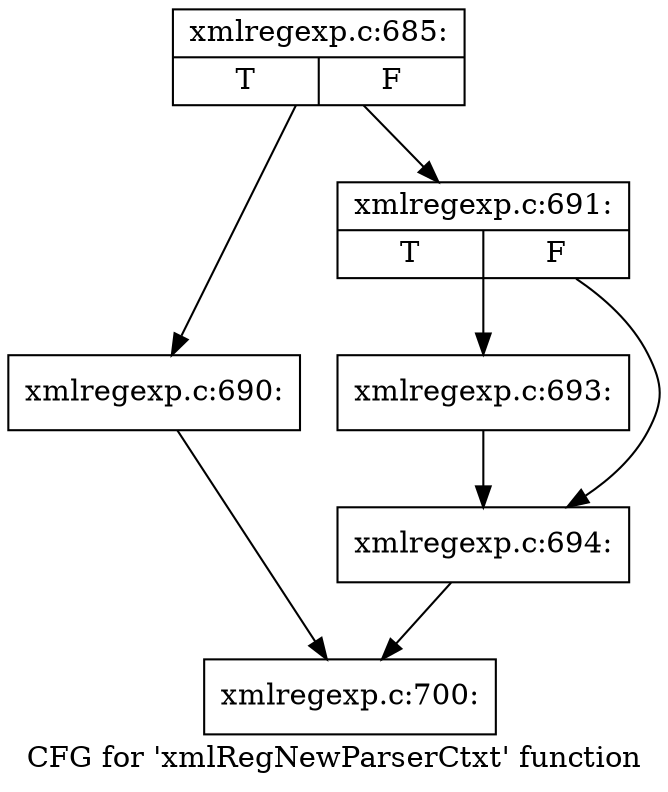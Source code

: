 digraph "CFG for 'xmlRegNewParserCtxt' function" {
	label="CFG for 'xmlRegNewParserCtxt' function";

	Node0x42ac760 [shape=record,label="{xmlregexp.c:685:|{<s0>T|<s1>F}}"];
	Node0x42ac760 -> Node0x42b42b0;
	Node0x42ac760 -> Node0x42b4c50;
	Node0x42b42b0 [shape=record,label="{xmlregexp.c:690:}"];
	Node0x42b42b0 -> Node0x42b4320;
	Node0x42b4c50 [shape=record,label="{xmlregexp.c:691:|{<s0>T|<s1>F}}"];
	Node0x42b4c50 -> Node0x42b5380;
	Node0x42b4c50 -> Node0x42b53d0;
	Node0x42b5380 [shape=record,label="{xmlregexp.c:693:}"];
	Node0x42b5380 -> Node0x42b53d0;
	Node0x42b53d0 [shape=record,label="{xmlregexp.c:694:}"];
	Node0x42b53d0 -> Node0x42b4320;
	Node0x42b4320 [shape=record,label="{xmlregexp.c:700:}"];
}
